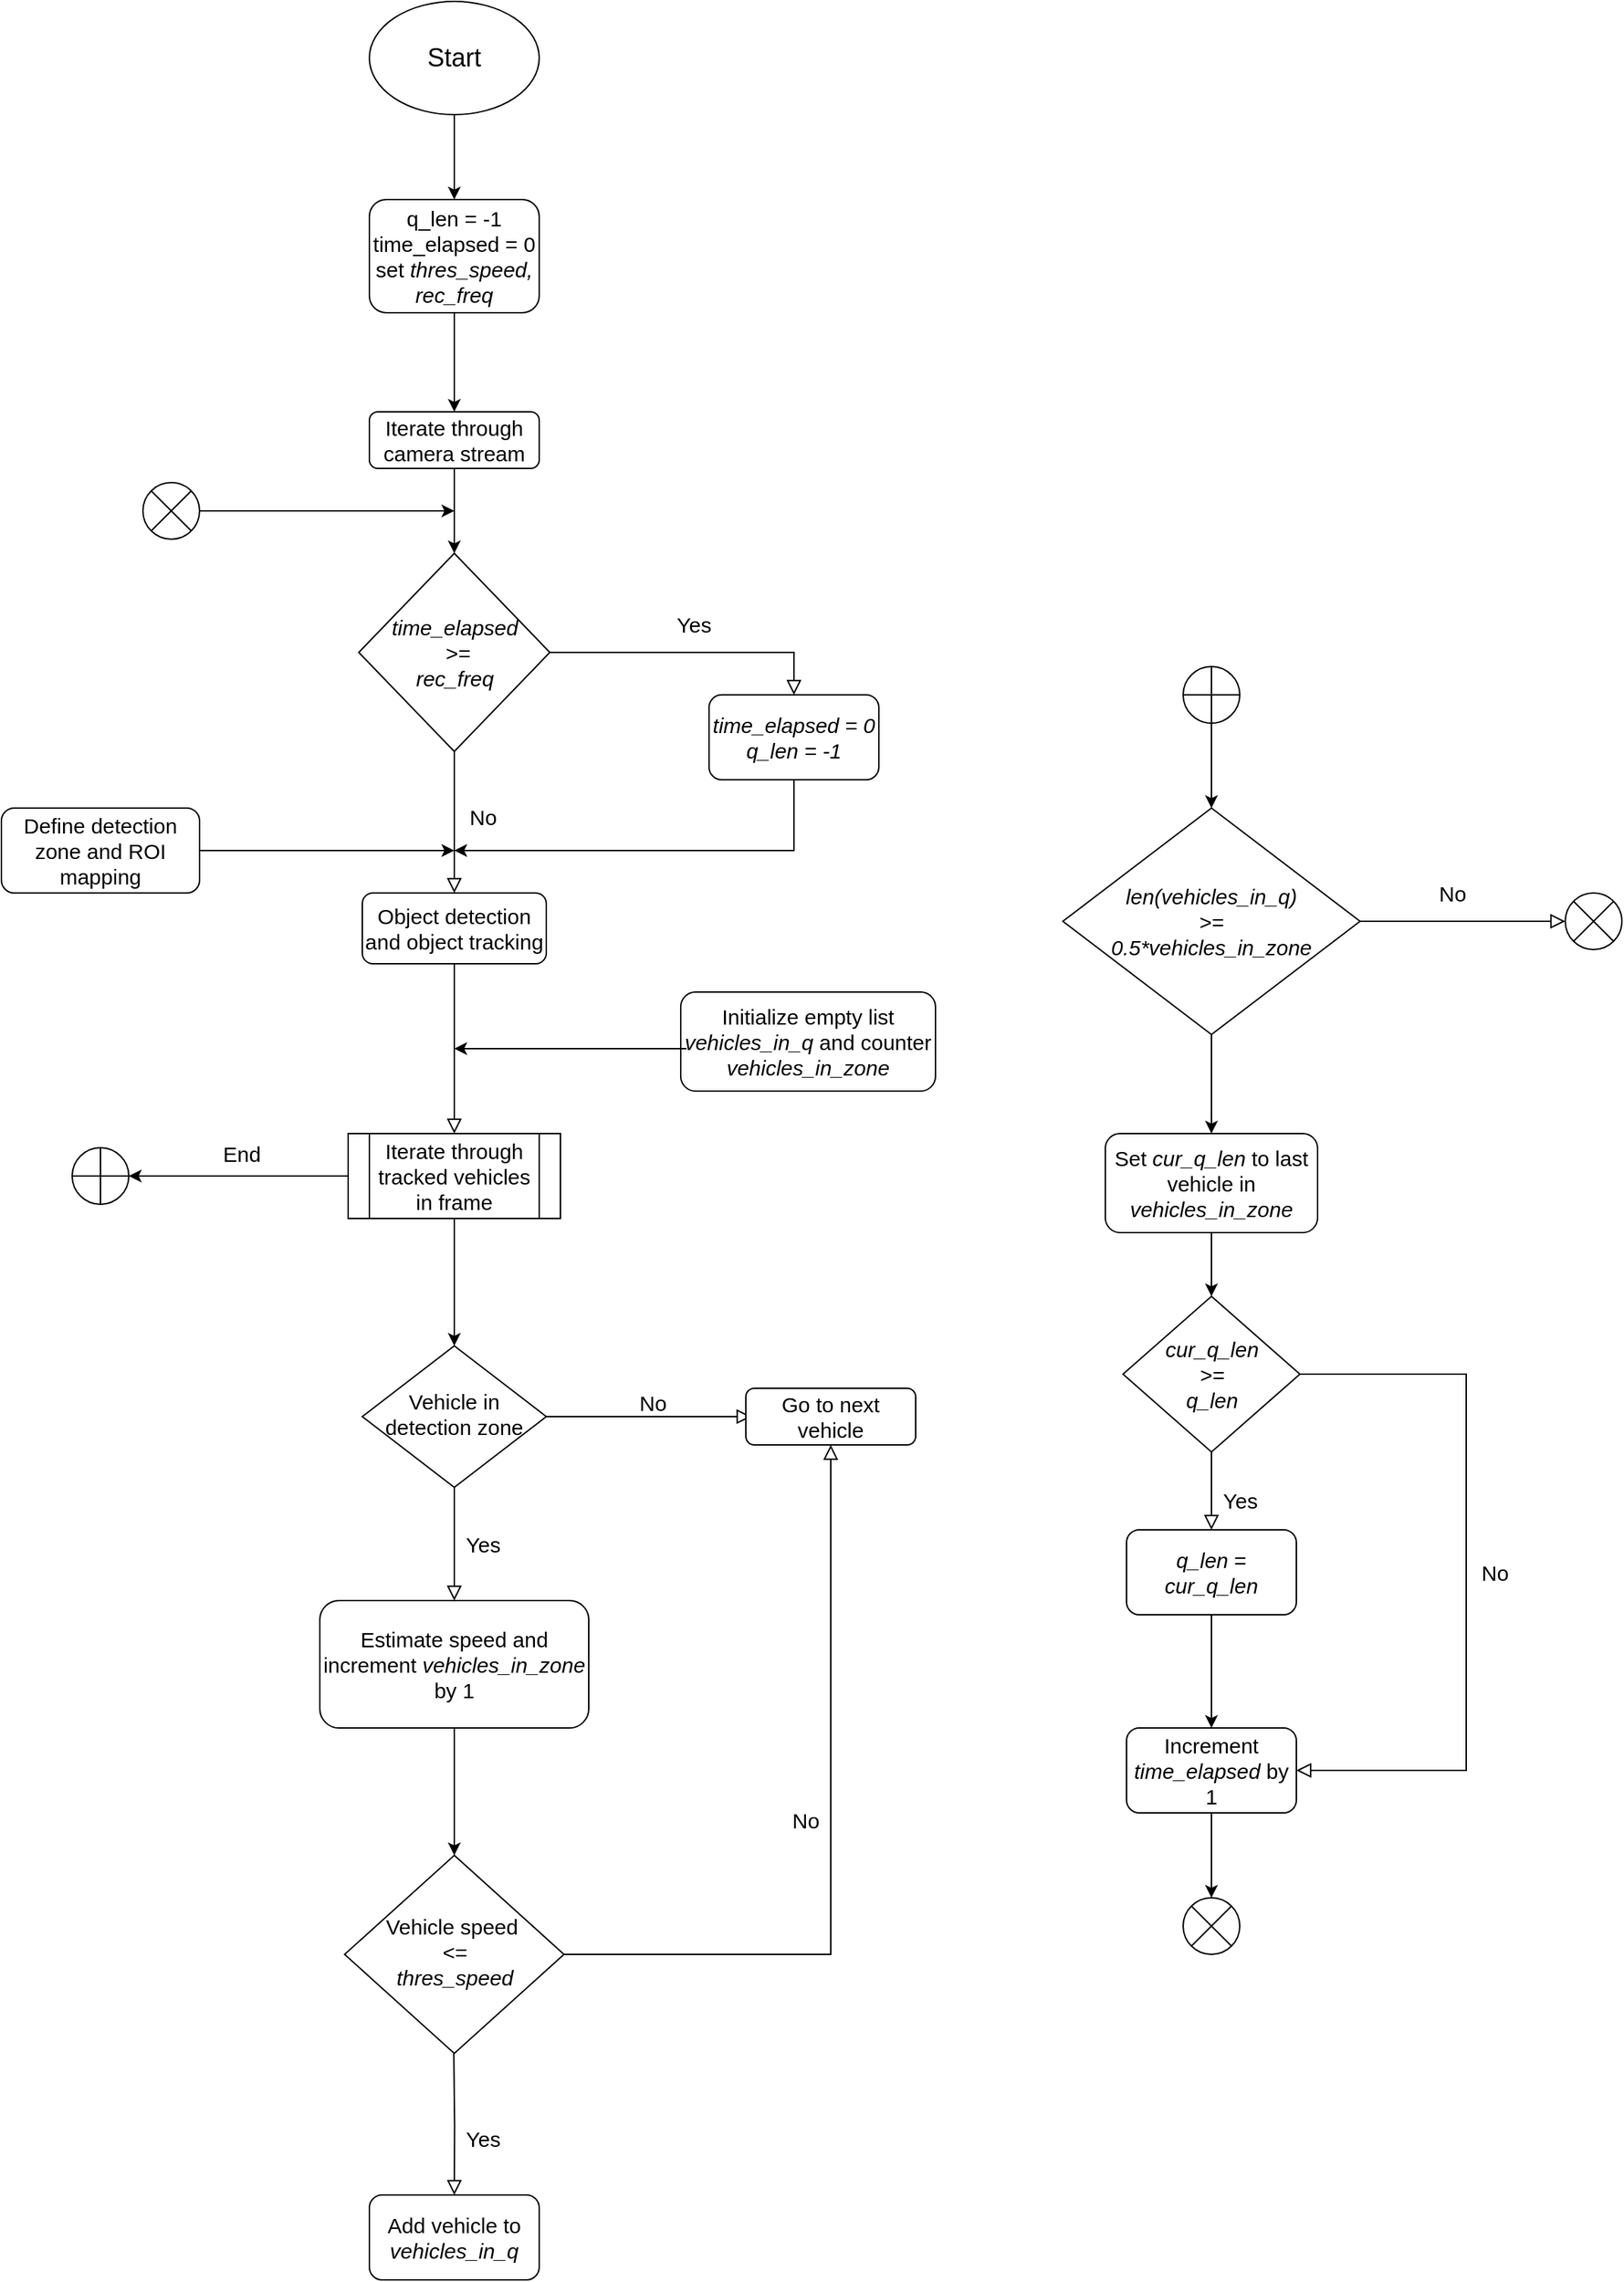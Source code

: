 <mxfile version="26.0.15">
  <diagram id="C5RBs43oDa-KdzZeNtuy" name="Page-1">
    <mxGraphModel dx="3955" dy="2955" grid="1" gridSize="10" guides="1" tooltips="1" connect="1" arrows="1" fold="1" page="1" pageScale="1" pageWidth="827" pageHeight="1169" math="0" shadow="0">
      <root>
        <mxCell id="WIyWlLk6GJQsqaUBKTNV-0" />
        <mxCell id="WIyWlLk6GJQsqaUBKTNV-1" parent="WIyWlLk6GJQsqaUBKTNV-0" />
        <mxCell id="WIyWlLk6GJQsqaUBKTNV-2" value="" style="rounded=0;html=1;jettySize=auto;orthogonalLoop=1;fontSize=15;endArrow=block;endFill=0;endSize=8;strokeWidth=1;shadow=0;labelBackgroundColor=none;edgeStyle=orthogonalEdgeStyle;entryX=0.5;entryY=0;entryDx=0;entryDy=0;exitX=0.5;exitY=1;exitDx=0;exitDy=0;movable=0;resizable=0;rotatable=0;deletable=0;editable=0;locked=1;connectable=0;" parent="WIyWlLk6GJQsqaUBKTNV-1" source="WIyWlLk6GJQsqaUBKTNV-3" target="C1XkWUGmLGse987wi63i-9" edge="1">
          <mxGeometry relative="1" as="geometry">
            <mxPoint x="215" y="360" as="sourcePoint" />
            <mxPoint x="225" y="460" as="targetPoint" />
            <Array as="points" />
          </mxGeometry>
        </mxCell>
        <mxCell id="WIyWlLk6GJQsqaUBKTNV-3" value="Object detection and object tracking" style="rounded=1;whiteSpace=wrap;html=1;fontSize=15;glass=0;strokeWidth=1;shadow=0;movable=0;resizable=0;rotatable=0;deletable=0;editable=0;locked=1;connectable=0;" parent="WIyWlLk6GJQsqaUBKTNV-1" vertex="1">
          <mxGeometry x="155" y="290" width="130" height="50" as="geometry" />
        </mxCell>
        <mxCell id="WIyWlLk6GJQsqaUBKTNV-4" value="Yes" style="rounded=0;html=1;jettySize=auto;orthogonalLoop=1;fontSize=15;endArrow=block;endFill=0;endSize=8;strokeWidth=1;shadow=0;labelBackgroundColor=none;edgeStyle=orthogonalEdgeStyle;entryX=0.5;entryY=0;entryDx=0;entryDy=0;movable=0;resizable=0;rotatable=0;deletable=0;editable=0;locked=1;connectable=0;" parent="WIyWlLk6GJQsqaUBKTNV-1" source="WIyWlLk6GJQsqaUBKTNV-6" target="C1XkWUGmLGse987wi63i-12" edge="1">
          <mxGeometry y="20" relative="1" as="geometry">
            <mxPoint as="offset" />
            <mxPoint x="220" y="740" as="targetPoint" />
          </mxGeometry>
        </mxCell>
        <mxCell id="WIyWlLk6GJQsqaUBKTNV-5" value="No" style="edgeStyle=orthogonalEdgeStyle;rounded=0;html=1;jettySize=auto;orthogonalLoop=1;fontSize=15;endArrow=block;endFill=0;endSize=8;strokeWidth=1;shadow=0;labelBackgroundColor=none;movable=0;resizable=0;rotatable=0;deletable=0;editable=0;locked=1;connectable=0;" parent="WIyWlLk6GJQsqaUBKTNV-1" source="WIyWlLk6GJQsqaUBKTNV-6" edge="1">
          <mxGeometry x="-0.003" y="10" relative="1" as="geometry">
            <mxPoint x="-8" y="-10" as="offset" />
            <mxPoint x="430.0" y="660" as="targetPoint" />
          </mxGeometry>
        </mxCell>
        <mxCell id="WIyWlLk6GJQsqaUBKTNV-6" value="Vehicle in detection zone" style="rhombus;whiteSpace=wrap;html=1;shadow=0;fontFamily=Helvetica;fontSize=15;align=center;strokeWidth=1;spacing=6;spacingTop=-4;movable=0;resizable=0;rotatable=0;deletable=0;editable=0;locked=1;connectable=0;" parent="WIyWlLk6GJQsqaUBKTNV-1" vertex="1">
          <mxGeometry x="155" y="610" width="130" height="100" as="geometry" />
        </mxCell>
        <mxCell id="WIyWlLk6GJQsqaUBKTNV-7" value="Go to next vehicle" style="rounded=1;whiteSpace=wrap;html=1;fontSize=15;glass=0;strokeWidth=1;shadow=0;movable=0;resizable=0;rotatable=0;deletable=0;editable=0;locked=1;connectable=0;" parent="WIyWlLk6GJQsqaUBKTNV-1" vertex="1">
          <mxGeometry x="426" y="640" width="120" height="40" as="geometry" />
        </mxCell>
        <mxCell id="C1XkWUGmLGse987wi63i-2" value="Iterate through camera stream" style="rounded=1;whiteSpace=wrap;html=1;fontSize=15;glass=0;strokeWidth=1;shadow=0;movable=0;resizable=0;rotatable=0;deletable=0;editable=0;locked=1;connectable=0;" vertex="1" parent="WIyWlLk6GJQsqaUBKTNV-1">
          <mxGeometry x="160" y="-50" width="120" height="40" as="geometry" />
        </mxCell>
        <mxCell id="C1XkWUGmLGse987wi63i-4" value="Define detection zone and ROI mapping" style="rounded=1;whiteSpace=wrap;html=1;fontSize=15;movable=0;resizable=0;rotatable=0;deletable=0;editable=0;locked=1;connectable=0;" vertex="1" parent="WIyWlLk6GJQsqaUBKTNV-1">
          <mxGeometry x="-100" y="230" width="140" height="60" as="geometry" />
        </mxCell>
        <mxCell id="C1XkWUGmLGse987wi63i-9" value="Iterate through tracked vehicles in frame" style="shape=process;whiteSpace=wrap;html=1;backgroundOutline=1;fontSize=15;movable=0;resizable=0;rotatable=0;deletable=0;editable=0;locked=1;connectable=0;" vertex="1" parent="WIyWlLk6GJQsqaUBKTNV-1">
          <mxGeometry x="145" y="460" width="150" height="60" as="geometry" />
        </mxCell>
        <mxCell id="C1XkWUGmLGse987wi63i-11" value="" style="endArrow=classic;html=1;rounded=0;exitX=0.5;exitY=1;exitDx=0;exitDy=0;fontSize=15;movable=0;resizable=0;rotatable=0;deletable=0;editable=0;locked=1;connectable=0;" edge="1" parent="WIyWlLk6GJQsqaUBKTNV-1" source="C1XkWUGmLGse987wi63i-9" target="WIyWlLk6GJQsqaUBKTNV-6">
          <mxGeometry width="50" height="50" relative="1" as="geometry">
            <mxPoint x="360" y="690" as="sourcePoint" />
            <mxPoint x="410" y="640" as="targetPoint" />
          </mxGeometry>
        </mxCell>
        <mxCell id="C1XkWUGmLGse987wi63i-12" value="Estimate speed and increment &lt;i&gt;vehicles_in_zone &lt;/i&gt;by 1" style="rounded=1;whiteSpace=wrap;html=1;fontSize=15;glass=0;strokeWidth=1;shadow=0;movable=0;resizable=0;rotatable=0;deletable=0;editable=0;locked=1;connectable=0;" vertex="1" parent="WIyWlLk6GJQsqaUBKTNV-1">
          <mxGeometry x="125" y="790" width="190" height="90" as="geometry" />
        </mxCell>
        <mxCell id="C1XkWUGmLGse987wi63i-14" value="Initialize empty list &lt;i&gt;vehicles_in_q &lt;/i&gt;and counter &lt;i&gt;vehicles_in_zone&lt;/i&gt;" style="rounded=1;whiteSpace=wrap;html=1;fontSize=15;movable=0;resizable=0;rotatable=0;deletable=0;editable=0;locked=1;connectable=0;" vertex="1" parent="WIyWlLk6GJQsqaUBKTNV-1">
          <mxGeometry x="380" y="360" width="180" height="70" as="geometry" />
        </mxCell>
        <mxCell id="C1XkWUGmLGse987wi63i-15" value="" style="edgeStyle=orthogonalEdgeStyle;rounded=0;orthogonalLoop=1;jettySize=auto;html=1;exitX=0;exitY=0.5;exitDx=0;exitDy=0;fontSize=15;movable=0;resizable=0;rotatable=0;deletable=0;editable=0;locked=1;connectable=0;" edge="1" parent="WIyWlLk6GJQsqaUBKTNV-1">
          <mxGeometry relative="1" as="geometry">
            <mxPoint x="384.0" y="400" as="sourcePoint" />
            <mxPoint x="220" y="400" as="targetPoint" />
          </mxGeometry>
        </mxCell>
        <mxCell id="C1XkWUGmLGse987wi63i-16" value="&lt;div&gt;Vehicle speed&amp;nbsp;&lt;/div&gt;&lt;div&gt;&amp;lt;=&lt;/div&gt;&lt;div&gt;&lt;i&gt;thres_speed&lt;/i&gt;&lt;/div&gt;" style="rhombus;whiteSpace=wrap;html=1;shadow=0;fontFamily=Helvetica;fontSize=15;align=center;strokeWidth=1;spacing=6;spacingTop=-4;movable=0;resizable=0;rotatable=0;deletable=0;editable=0;locked=1;connectable=0;" vertex="1" parent="WIyWlLk6GJQsqaUBKTNV-1">
          <mxGeometry x="142.5" y="970" width="155" height="140" as="geometry" />
        </mxCell>
        <mxCell id="C1XkWUGmLGse987wi63i-17" value="" style="endArrow=classic;html=1;rounded=0;exitX=0.5;exitY=1;exitDx=0;exitDy=0;entryX=0.5;entryY=0;entryDx=0;entryDy=0;fontSize=15;movable=0;resizable=0;rotatable=0;deletable=0;editable=0;locked=1;connectable=0;" edge="1" parent="WIyWlLk6GJQsqaUBKTNV-1" source="C1XkWUGmLGse987wi63i-12" target="C1XkWUGmLGse987wi63i-16">
          <mxGeometry width="50" height="50" relative="1" as="geometry">
            <mxPoint x="219.66" y="890" as="sourcePoint" />
            <mxPoint x="219.66" y="980" as="targetPoint" />
          </mxGeometry>
        </mxCell>
        <mxCell id="C1XkWUGmLGse987wi63i-18" value="Yes" style="rounded=0;html=1;jettySize=auto;orthogonalLoop=1;fontSize=15;endArrow=block;endFill=0;endSize=8;strokeWidth=1;shadow=0;labelBackgroundColor=none;edgeStyle=orthogonalEdgeStyle;entryX=0.5;entryY=0;entryDx=0;entryDy=0;movable=0;resizable=0;rotatable=0;deletable=0;editable=0;locked=1;connectable=0;" edge="1" parent="WIyWlLk6GJQsqaUBKTNV-1" target="C1XkWUGmLGse987wi63i-19">
          <mxGeometry x="0.211" y="20" relative="1" as="geometry">
            <mxPoint as="offset" />
            <mxPoint x="219.66" y="1110" as="sourcePoint" />
            <mxPoint x="219.66" y="1190" as="targetPoint" />
          </mxGeometry>
        </mxCell>
        <mxCell id="C1XkWUGmLGse987wi63i-19" value="Add vehicle to &lt;i&gt;vehicles_in_q&lt;/i&gt;" style="rounded=1;whiteSpace=wrap;html=1;fontSize=15;movable=0;resizable=0;rotatable=0;deletable=0;editable=0;locked=1;connectable=0;" vertex="1" parent="WIyWlLk6GJQsqaUBKTNV-1">
          <mxGeometry x="160" y="1210" width="120" height="60" as="geometry" />
        </mxCell>
        <mxCell id="C1XkWUGmLGse987wi63i-20" value="&lt;div&gt;q_len = -1&lt;/div&gt;&lt;div&gt;time_elapsed = 0&lt;/div&gt;&lt;div&gt;set &lt;i&gt;thres_speed, rec_freq&lt;/i&gt;&lt;/div&gt;" style="rounded=1;whiteSpace=wrap;html=1;fontSize=15;movable=0;resizable=0;rotatable=0;deletable=0;editable=0;locked=1;connectable=0;" vertex="1" parent="WIyWlLk6GJQsqaUBKTNV-1">
          <mxGeometry x="160" y="-200" width="120" height="80" as="geometry" />
        </mxCell>
        <mxCell id="C1XkWUGmLGse987wi63i-22" value="" style="endArrow=classic;html=1;rounded=0;exitX=0.5;exitY=1;exitDx=0;exitDy=0;entryX=0.5;entryY=0;entryDx=0;entryDy=0;fontSize=15;movable=0;resizable=0;rotatable=0;deletable=0;editable=0;locked=1;connectable=0;" edge="1" parent="WIyWlLk6GJQsqaUBKTNV-1" source="C1XkWUGmLGse987wi63i-20" target="C1XkWUGmLGse987wi63i-2">
          <mxGeometry width="50" height="50" relative="1" as="geometry">
            <mxPoint x="360" y="330" as="sourcePoint" />
            <mxPoint x="410" y="280" as="targetPoint" />
          </mxGeometry>
        </mxCell>
        <mxCell id="C1XkWUGmLGse987wi63i-26" value="&lt;div&gt;&lt;i&gt;time_elapsed&lt;/i&gt;&lt;/div&gt;&lt;div&gt;&lt;i&gt;&amp;nbsp;&amp;gt;= &lt;br&gt;&lt;/i&gt;&lt;/div&gt;&lt;div&gt;&lt;i&gt;rec_freq&lt;/i&gt;&lt;/div&gt;" style="rhombus;whiteSpace=wrap;html=1;fontSize=15;movable=0;resizable=0;rotatable=0;deletable=0;editable=0;locked=1;connectable=0;" vertex="1" parent="WIyWlLk6GJQsqaUBKTNV-1">
          <mxGeometry x="152.5" y="50" width="135" height="140" as="geometry" />
        </mxCell>
        <mxCell id="C1XkWUGmLGse987wi63i-27" value="" style="endArrow=classic;html=1;rounded=0;exitX=0.5;exitY=1;exitDx=0;exitDy=0;entryX=0.5;entryY=0;entryDx=0;entryDy=0;fontSize=15;movable=0;resizable=0;rotatable=0;deletable=0;editable=0;locked=1;connectable=0;" edge="1" parent="WIyWlLk6GJQsqaUBKTNV-1" source="C1XkWUGmLGse987wi63i-2" target="C1XkWUGmLGse987wi63i-26">
          <mxGeometry width="50" height="50" relative="1" as="geometry">
            <mxPoint x="200" y="540" as="sourcePoint" />
            <mxPoint x="250" y="490" as="targetPoint" />
          </mxGeometry>
        </mxCell>
        <mxCell id="C1XkWUGmLGse987wi63i-29" value="Yes" style="rounded=0;html=1;jettySize=auto;orthogonalLoop=1;fontSize=15;endArrow=block;endFill=0;endSize=8;strokeWidth=1;shadow=0;labelBackgroundColor=none;edgeStyle=orthogonalEdgeStyle;entryX=0.5;entryY=0;entryDx=0;entryDy=0;exitX=1;exitY=0.5;exitDx=0;exitDy=0;movable=0;resizable=0;rotatable=0;deletable=0;editable=0;locked=1;connectable=0;" edge="1" parent="WIyWlLk6GJQsqaUBKTNV-1" source="C1XkWUGmLGse987wi63i-26" target="C1XkWUGmLGse987wi63i-31">
          <mxGeometry y="20" relative="1" as="geometry">
            <mxPoint as="offset" />
            <mxPoint x="360" y="110" as="sourcePoint" />
            <mxPoint x="360" y="190" as="targetPoint" />
          </mxGeometry>
        </mxCell>
        <mxCell id="C1XkWUGmLGse987wi63i-30" value="No" style="edgeStyle=orthogonalEdgeStyle;rounded=0;html=1;jettySize=auto;orthogonalLoop=1;fontSize=15;endArrow=block;endFill=0;endSize=8;strokeWidth=1;shadow=0;labelBackgroundColor=none;exitX=0.5;exitY=1;exitDx=0;exitDy=0;entryX=0.5;entryY=0;entryDx=0;entryDy=0;movable=0;resizable=0;rotatable=0;deletable=0;editable=0;locked=1;connectable=0;" edge="1" parent="WIyWlLk6GJQsqaUBKTNV-1" source="C1XkWUGmLGse987wi63i-26" target="WIyWlLk6GJQsqaUBKTNV-3">
          <mxGeometry x="-0.091" y="20" relative="1" as="geometry">
            <mxPoint as="offset" />
            <mxPoint x="200" y="190" as="sourcePoint" />
            <mxPoint x="345" y="190" as="targetPoint" />
          </mxGeometry>
        </mxCell>
        <mxCell id="C1XkWUGmLGse987wi63i-31" value="&lt;div&gt;&lt;i&gt;time_elapsed = 0&lt;/i&gt;&lt;/div&gt;&lt;div&gt;&lt;i&gt;q_len = -1&lt;/i&gt;&lt;/div&gt;" style="rounded=1;whiteSpace=wrap;html=1;fontSize=15;movable=0;resizable=0;rotatable=0;deletable=0;editable=0;locked=1;connectable=0;" vertex="1" parent="WIyWlLk6GJQsqaUBKTNV-1">
          <mxGeometry x="400" y="150" width="120" height="60" as="geometry" />
        </mxCell>
        <mxCell id="C1XkWUGmLGse987wi63i-32" value="" style="endArrow=classic;html=1;rounded=0;exitX=0.5;exitY=1;exitDx=0;exitDy=0;fontSize=15;movable=0;resizable=0;rotatable=0;deletable=0;editable=0;locked=1;connectable=0;" edge="1" parent="WIyWlLk6GJQsqaUBKTNV-1" source="C1XkWUGmLGse987wi63i-31">
          <mxGeometry width="50" height="50" relative="1" as="geometry">
            <mxPoint x="320" y="350" as="sourcePoint" />
            <mxPoint x="220" y="260" as="targetPoint" />
            <Array as="points">
              <mxPoint x="460" y="260" />
            </Array>
          </mxGeometry>
        </mxCell>
        <mxCell id="C1XkWUGmLGse987wi63i-33" value="" style="endArrow=classic;html=1;rounded=0;exitX=1;exitY=0.5;exitDx=0;exitDy=0;fontSize=15;movable=0;resizable=0;rotatable=0;deletable=0;editable=0;locked=1;connectable=0;" edge="1" parent="WIyWlLk6GJQsqaUBKTNV-1" source="C1XkWUGmLGse987wi63i-4">
          <mxGeometry width="50" height="50" relative="1" as="geometry">
            <mxPoint x="200" y="470" as="sourcePoint" />
            <mxPoint x="220" y="260" as="targetPoint" />
          </mxGeometry>
        </mxCell>
        <mxCell id="C1XkWUGmLGse987wi63i-35" value="&lt;div&gt;&lt;i&gt;len(vehicles_in_q)&lt;/i&gt;&lt;/div&gt;&lt;div&gt;&lt;i&gt;&amp;gt;=&lt;/i&gt;&lt;/div&gt;&lt;div&gt;&lt;i&gt;0.5*vehicles_in_zone&lt;/i&gt;&lt;/div&gt;" style="rhombus;whiteSpace=wrap;html=1;fontSize=15;movable=0;resizable=0;rotatable=0;deletable=0;editable=0;locked=1;connectable=0;" vertex="1" parent="WIyWlLk6GJQsqaUBKTNV-1">
          <mxGeometry x="650" y="230" width="210" height="160" as="geometry" />
        </mxCell>
        <mxCell id="C1XkWUGmLGse987wi63i-37" value="No" style="edgeStyle=orthogonalEdgeStyle;rounded=0;html=1;jettySize=auto;orthogonalLoop=1;fontSize=15;endArrow=block;endFill=0;endSize=8;strokeWidth=1;shadow=0;labelBackgroundColor=none;exitX=1;exitY=0.5;exitDx=0;exitDy=0;entryX=0;entryY=0.5;entryDx=0;entryDy=0;entryPerimeter=0;movable=0;resizable=0;rotatable=0;deletable=0;editable=0;locked=1;connectable=0;" edge="1" parent="WIyWlLk6GJQsqaUBKTNV-1" source="C1XkWUGmLGse987wi63i-35" target="C1XkWUGmLGse987wi63i-39">
          <mxGeometry x="-0.003" y="10" relative="1" as="geometry">
            <mxPoint x="-8" y="-10" as="offset" />
            <mxPoint x="891" y="310" as="sourcePoint" />
            <mxPoint x="995" y="300" as="targetPoint" />
          </mxGeometry>
        </mxCell>
        <mxCell id="C1XkWUGmLGse987wi63i-39" value="" style="verticalLabelPosition=bottom;verticalAlign=top;html=1;shape=mxgraph.flowchart.or;fontSize=15;movable=0;resizable=0;rotatable=0;deletable=0;editable=0;locked=1;connectable=0;" vertex="1" parent="WIyWlLk6GJQsqaUBKTNV-1">
          <mxGeometry x="1005" y="290" width="40" height="40" as="geometry" />
        </mxCell>
        <mxCell id="C1XkWUGmLGse987wi63i-40" value="" style="verticalLabelPosition=bottom;verticalAlign=top;html=1;shape=mxgraph.flowchart.or;fontSize=15;movable=0;resizable=0;rotatable=0;deletable=0;editable=0;locked=1;connectable=0;" vertex="1" parent="WIyWlLk6GJQsqaUBKTNV-1">
          <mxGeometry width="40" height="40" as="geometry" />
        </mxCell>
        <mxCell id="C1XkWUGmLGse987wi63i-41" value="" style="endArrow=classic;html=1;rounded=0;exitX=1;exitY=0.5;exitDx=0;exitDy=0;exitPerimeter=0;fontSize=15;movable=0;resizable=0;rotatable=0;deletable=0;editable=0;locked=1;connectable=0;" edge="1" parent="WIyWlLk6GJQsqaUBKTNV-1" source="C1XkWUGmLGse987wi63i-40">
          <mxGeometry width="50" height="50" relative="1" as="geometry">
            <mxPoint x="690" y="820" as="sourcePoint" />
            <mxPoint x="220" y="20" as="targetPoint" />
          </mxGeometry>
        </mxCell>
        <mxCell id="C1XkWUGmLGse987wi63i-42" value="No" style="edgeStyle=orthogonalEdgeStyle;rounded=0;html=1;jettySize=auto;orthogonalLoop=1;fontSize=15;endArrow=block;endFill=0;endSize=8;strokeWidth=1;shadow=0;labelBackgroundColor=none;exitX=1;exitY=0.5;exitDx=0;exitDy=0;entryX=0.5;entryY=1;entryDx=0;entryDy=0;movable=0;resizable=0;rotatable=0;deletable=0;editable=0;locked=1;connectable=0;" edge="1" parent="WIyWlLk6GJQsqaUBKTNV-1" source="C1XkWUGmLGse987wi63i-16" target="WIyWlLk6GJQsqaUBKTNV-7">
          <mxGeometry x="-0.003" y="10" relative="1" as="geometry">
            <mxPoint x="-8" y="-10" as="offset" />
            <mxPoint x="321" y="1030" as="sourcePoint" />
            <mxPoint x="466.0" y="1030" as="targetPoint" />
          </mxGeometry>
        </mxCell>
        <mxCell id="C1XkWUGmLGse987wi63i-43" value="&lt;div&gt;&lt;br&gt;&lt;/div&gt;&lt;div&gt;Set &lt;i&gt;cur_q_len&lt;/i&gt; to&lt;i&gt; &lt;/i&gt;last vehicle in &lt;i&gt;vehicles_in_zone&lt;/i&gt;&lt;/div&gt;&lt;div&gt;&lt;i&gt;&lt;br&gt;&lt;/i&gt;&lt;/div&gt;" style="rounded=1;whiteSpace=wrap;html=1;fontSize=15;movable=0;resizable=0;rotatable=0;deletable=0;editable=0;locked=1;connectable=0;" vertex="1" parent="WIyWlLk6GJQsqaUBKTNV-1">
          <mxGeometry x="680" y="460" width="150" height="70" as="geometry" />
        </mxCell>
        <mxCell id="C1XkWUGmLGse987wi63i-44" value="" style="endArrow=classic;html=1;rounded=0;exitX=0.5;exitY=1;exitDx=0;exitDy=0;entryX=0.5;entryY=0;entryDx=0;entryDy=0;fontSize=15;movable=0;resizable=0;rotatable=0;deletable=0;editable=0;locked=1;connectable=0;" edge="1" parent="WIyWlLk6GJQsqaUBKTNV-1" source="C1XkWUGmLGse987wi63i-35" target="C1XkWUGmLGse987wi63i-43">
          <mxGeometry width="50" height="50" relative="1" as="geometry">
            <mxPoint x="755" y="-20" as="sourcePoint" />
            <mxPoint x="805" y="-70" as="targetPoint" />
          </mxGeometry>
        </mxCell>
        <mxCell id="C1XkWUGmLGse987wi63i-45" value="&lt;div&gt;cur_q_len&lt;/div&gt;&lt;div&gt;&amp;gt;=&lt;/div&gt;&lt;div&gt;q_len&lt;/div&gt;" style="rhombus;whiteSpace=wrap;html=1;fontStyle=2;fontSize=15;movable=0;resizable=0;rotatable=0;deletable=0;editable=0;locked=1;connectable=0;" vertex="1" parent="WIyWlLk6GJQsqaUBKTNV-1">
          <mxGeometry x="692.5" y="575" width="125" height="110" as="geometry" />
        </mxCell>
        <mxCell id="C1XkWUGmLGse987wi63i-46" value="" style="endArrow=classic;html=1;rounded=0;exitX=0.5;exitY=1;exitDx=0;exitDy=0;entryX=0.5;entryY=0;entryDx=0;entryDy=0;fontSize=15;movable=0;resizable=0;rotatable=0;deletable=0;editable=0;locked=1;connectable=0;" edge="1" parent="WIyWlLk6GJQsqaUBKTNV-1" source="C1XkWUGmLGse987wi63i-43" target="C1XkWUGmLGse987wi63i-45">
          <mxGeometry width="50" height="50" relative="1" as="geometry">
            <mxPoint x="775" y="270" as="sourcePoint" />
            <mxPoint x="825" y="220" as="targetPoint" />
          </mxGeometry>
        </mxCell>
        <mxCell id="C1XkWUGmLGse987wi63i-50" value="Yes" style="rounded=0;html=1;jettySize=auto;orthogonalLoop=1;fontSize=15;endArrow=block;endFill=0;endSize=8;strokeWidth=1;shadow=0;labelBackgroundColor=none;edgeStyle=orthogonalEdgeStyle;entryX=0.5;entryY=0;entryDx=0;entryDy=0;exitX=0.5;exitY=1;exitDx=0;exitDy=0;movable=0;resizable=0;rotatable=0;deletable=0;editable=0;locked=1;connectable=0;" edge="1" parent="WIyWlLk6GJQsqaUBKTNV-1" source="C1XkWUGmLGse987wi63i-45" target="C1XkWUGmLGse987wi63i-52">
          <mxGeometry x="0.211" y="20" relative="1" as="geometry">
            <mxPoint as="offset" />
            <mxPoint x="754.52" y="673" as="sourcePoint" />
            <mxPoint x="754.86" y="773" as="targetPoint" />
          </mxGeometry>
        </mxCell>
        <mxCell id="C1XkWUGmLGse987wi63i-51" value="No" style="edgeStyle=orthogonalEdgeStyle;rounded=0;html=1;jettySize=auto;orthogonalLoop=1;fontSize=15;endArrow=block;endFill=0;endSize=8;strokeWidth=1;shadow=0;labelBackgroundColor=none;exitX=1;exitY=0.5;exitDx=0;exitDy=0;entryX=1;entryY=0.5;entryDx=0;entryDy=0;movable=0;resizable=0;rotatable=0;deletable=0;editable=0;locked=1;connectable=0;" edge="1" parent="WIyWlLk6GJQsqaUBKTNV-1" source="C1XkWUGmLGse987wi63i-45" target="C1XkWUGmLGse987wi63i-53">
          <mxGeometry x="-0.005" y="20" relative="1" as="geometry">
            <mxPoint as="offset" />
            <mxPoint x="820" y="629.72" as="sourcePoint" />
            <mxPoint x="885" y="890" as="targetPoint" />
            <Array as="points">
              <mxPoint x="935" y="630" />
              <mxPoint x="935" y="910" />
            </Array>
          </mxGeometry>
        </mxCell>
        <mxCell id="C1XkWUGmLGse987wi63i-52" value="&lt;i&gt;q_len &lt;/i&gt;= &lt;i&gt;cur_q_len&lt;/i&gt;" style="rounded=1;whiteSpace=wrap;html=1;fontSize=15;movable=0;resizable=0;rotatable=0;deletable=0;editable=0;locked=1;connectable=0;" vertex="1" parent="WIyWlLk6GJQsqaUBKTNV-1">
          <mxGeometry x="695" y="740" width="120" height="60" as="geometry" />
        </mxCell>
        <mxCell id="C1XkWUGmLGse987wi63i-53" value="Increment &lt;i&gt;time_elapsed &lt;/i&gt;by 1" style="rounded=1;whiteSpace=wrap;html=1;fontSize=15;movable=0;resizable=0;rotatable=0;deletable=0;editable=0;locked=1;connectable=0;" vertex="1" parent="WIyWlLk6GJQsqaUBKTNV-1">
          <mxGeometry x="695" y="880" width="120" height="60" as="geometry" />
        </mxCell>
        <mxCell id="C1XkWUGmLGse987wi63i-54" value="" style="endArrow=classic;html=1;rounded=0;exitX=0.5;exitY=1;exitDx=0;exitDy=0;entryX=0.5;entryY=0;entryDx=0;entryDy=0;fontSize=15;movable=0;resizable=0;rotatable=0;deletable=0;editable=0;locked=1;connectable=0;" edge="1" parent="WIyWlLk6GJQsqaUBKTNV-1" source="C1XkWUGmLGse987wi63i-52" target="C1XkWUGmLGse987wi63i-53">
          <mxGeometry width="50" height="50" relative="1" as="geometry">
            <mxPoint x="735" y="640" as="sourcePoint" />
            <mxPoint x="785" y="590" as="targetPoint" />
          </mxGeometry>
        </mxCell>
        <mxCell id="C1XkWUGmLGse987wi63i-56" value="" style="verticalLabelPosition=bottom;verticalAlign=top;html=1;shape=mxgraph.flowchart.or;fontSize=15;movable=0;resizable=0;rotatable=0;deletable=0;editable=0;locked=1;connectable=0;" vertex="1" parent="WIyWlLk6GJQsqaUBKTNV-1">
          <mxGeometry x="735" y="1000" width="40" height="40" as="geometry" />
        </mxCell>
        <mxCell id="C1XkWUGmLGse987wi63i-57" value="" style="endArrow=classic;html=1;rounded=0;exitX=0.5;exitY=1;exitDx=0;exitDy=0;entryX=0.5;entryY=0;entryDx=0;entryDy=0;entryPerimeter=0;fontSize=15;movable=0;resizable=0;rotatable=0;deletable=0;editable=0;locked=1;connectable=0;" edge="1" parent="WIyWlLk6GJQsqaUBKTNV-1" source="C1XkWUGmLGse987wi63i-53" target="C1XkWUGmLGse987wi63i-56">
          <mxGeometry width="50" height="50" relative="1" as="geometry">
            <mxPoint x="765" y="570" as="sourcePoint" />
            <mxPoint x="815" y="520" as="targetPoint" />
          </mxGeometry>
        </mxCell>
        <mxCell id="C1XkWUGmLGse987wi63i-58" value="" style="endArrow=classic;html=1;rounded=0;exitX=0;exitY=0.5;exitDx=0;exitDy=0;entryX=1;entryY=0.5;entryDx=0;entryDy=0;fontSize=15;movable=0;resizable=0;rotatable=0;deletable=0;editable=0;locked=1;connectable=0;" edge="1" parent="WIyWlLk6GJQsqaUBKTNV-1" source="C1XkWUGmLGse987wi63i-9" target="C1XkWUGmLGse987wi63i-59">
          <mxGeometry width="50" height="50" relative="1" as="geometry">
            <mxPoint x="230" y="690" as="sourcePoint" />
            <mxPoint x="-40" y="490" as="targetPoint" />
          </mxGeometry>
        </mxCell>
        <mxCell id="C1XkWUGmLGse987wi63i-59" value="" style="shape=orEllipse;perimeter=ellipsePerimeter;whiteSpace=wrap;html=1;backgroundOutline=1;fontSize=15;movable=0;resizable=0;rotatable=0;deletable=0;editable=0;locked=1;connectable=0;" vertex="1" parent="WIyWlLk6GJQsqaUBKTNV-1">
          <mxGeometry x="-50" y="470" width="40" height="40" as="geometry" />
        </mxCell>
        <mxCell id="C1XkWUGmLGse987wi63i-60" value="" style="shape=orEllipse;perimeter=ellipsePerimeter;whiteSpace=wrap;html=1;backgroundOutline=1;fontSize=15;movable=0;resizable=0;rotatable=0;deletable=0;editable=0;locked=1;connectable=0;" vertex="1" parent="WIyWlLk6GJQsqaUBKTNV-1">
          <mxGeometry x="735" y="130" width="40" height="40" as="geometry" />
        </mxCell>
        <mxCell id="C1XkWUGmLGse987wi63i-61" value="" style="endArrow=classic;html=1;rounded=0;exitX=0.5;exitY=1;exitDx=0;exitDy=0;entryX=0.5;entryY=0;entryDx=0;entryDy=0;fontSize=15;movable=0;resizable=0;rotatable=0;deletable=0;editable=0;locked=1;connectable=0;" edge="1" parent="WIyWlLk6GJQsqaUBKTNV-1" source="C1XkWUGmLGse987wi63i-60" target="C1XkWUGmLGse987wi63i-35">
          <mxGeometry width="50" height="50" relative="1" as="geometry">
            <mxPoint x="55" y="630" as="sourcePoint" />
            <mxPoint x="105" y="580" as="targetPoint" />
          </mxGeometry>
        </mxCell>
        <mxCell id="C1XkWUGmLGse987wi63i-66" value="&lt;font style=&quot;font-size: 18px;&quot;&gt;Start&lt;/font&gt;" style="ellipse;whiteSpace=wrap;html=1;movable=0;resizable=0;rotatable=0;deletable=0;editable=0;locked=1;connectable=0;" vertex="1" parent="WIyWlLk6GJQsqaUBKTNV-1">
          <mxGeometry x="160" y="-340" width="120" height="80" as="geometry" />
        </mxCell>
        <mxCell id="C1XkWUGmLGse987wi63i-67" value="" style="endArrow=classic;html=1;rounded=0;exitX=0.5;exitY=1;exitDx=0;exitDy=0;entryX=0.5;entryY=0;entryDx=0;entryDy=0;movable=0;resizable=0;rotatable=0;deletable=0;editable=0;locked=1;connectable=0;" edge="1" parent="WIyWlLk6GJQsqaUBKTNV-1" source="C1XkWUGmLGse987wi63i-66" target="C1XkWUGmLGse987wi63i-20">
          <mxGeometry width="50" height="50" relative="1" as="geometry">
            <mxPoint x="130" y="500" as="sourcePoint" />
            <mxPoint x="180" y="450" as="targetPoint" />
          </mxGeometry>
        </mxCell>
        <mxCell id="C1XkWUGmLGse987wi63i-68" value="&lt;font style=&quot;font-size: 15px;&quot;&gt;End&lt;/font&gt;" style="text;html=1;align=center;verticalAlign=middle;whiteSpace=wrap;rounded=0;movable=0;resizable=0;rotatable=0;deletable=0;editable=0;locked=1;connectable=0;" vertex="1" parent="WIyWlLk6GJQsqaUBKTNV-1">
          <mxGeometry x="40" y="459" width="60" height="30" as="geometry" />
        </mxCell>
      </root>
    </mxGraphModel>
  </diagram>
</mxfile>
